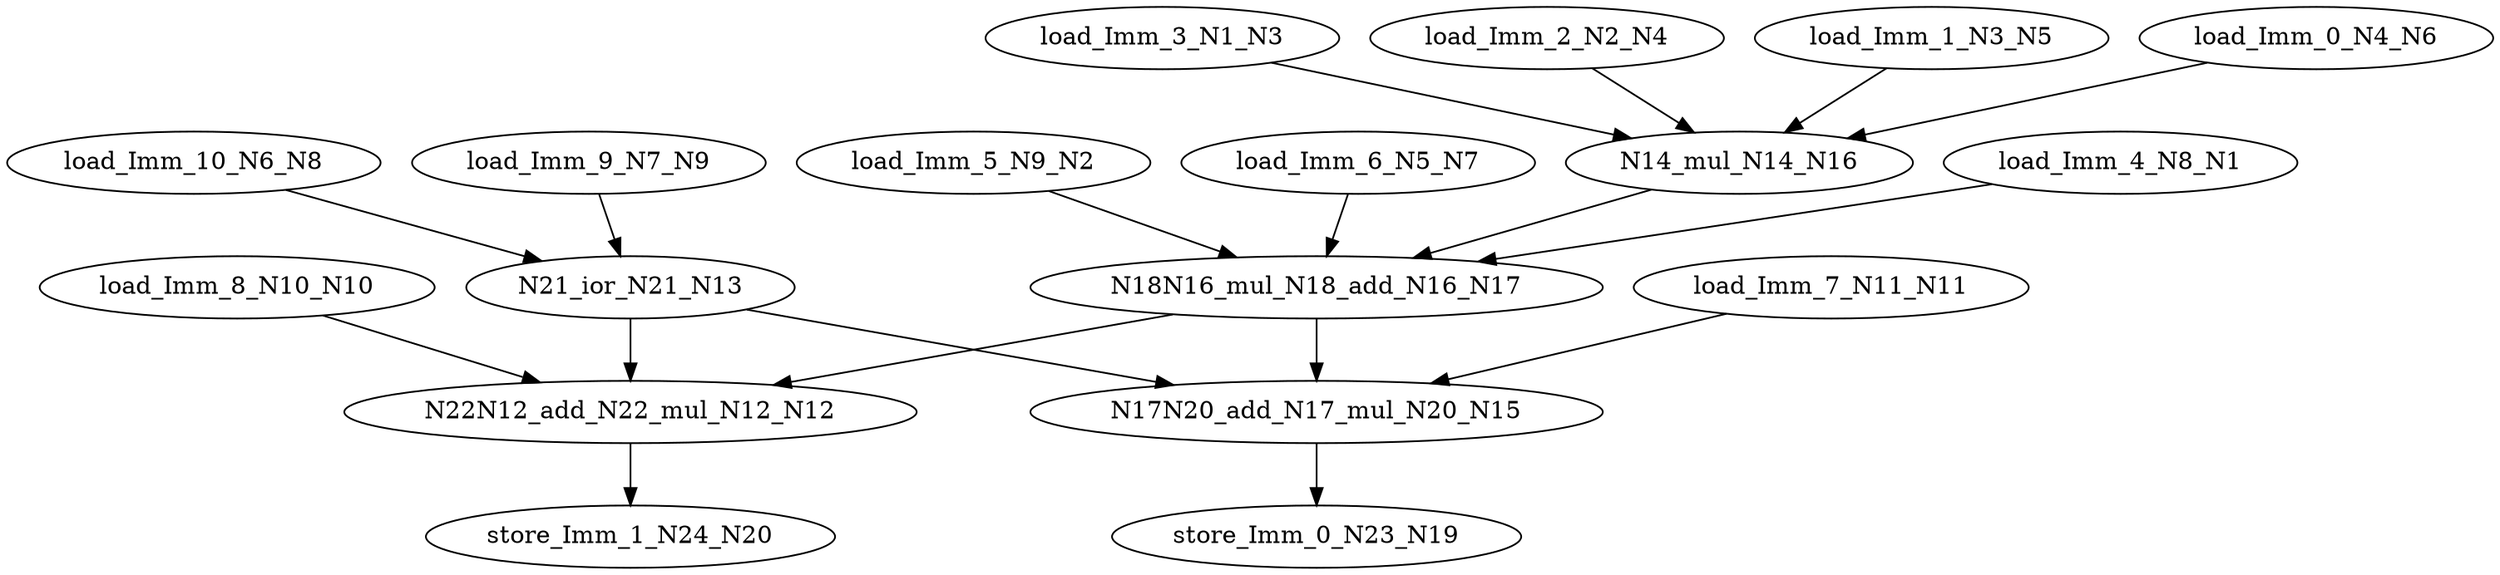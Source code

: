 digraph graphname {
N12 [color="black", ntype="operation", label="N22N12_add_N22_mul_N12_N12"];
N13 [color="black", ntype="operation", label="N21_ior_N21_N13"];
N10 [color="black", ntype="invar", label="load_Imm_8_N10_N10"];
N11 [color="black", ntype="invar", label="load_Imm_7_N11_N11"];
N16 [color="black", ntype="operation", label="N14_mul_N14_N16"];
N17 [color="black", ntype="operation", label="N18N16_mul_N18_add_N16_N17"];
N15 [color="black", ntype="operation", label="N17N20_add_N17_mul_N20_N15"];
N19 [color="black", ntype="outvar", label="store_Imm_0_N23_N19"];
N8 [color="black", ntype="invar", label="load_Imm_10_N6_N8"];
N9 [color="black", ntype="invar", label="load_Imm_9_N7_N9"];
N20 [color="black", ntype="outvar", label="store_Imm_1_N24_N20"];
N1 [color="black", ntype="invar", label="load_Imm_4_N8_N1"];
N2 [color="black", ntype="invar", label="load_Imm_5_N9_N2"];
N3 [color="black", ntype="invar", label="load_Imm_3_N1_N3"];
N4 [color="black", ntype="invar", label="load_Imm_2_N2_N4"];
N5 [color="black", ntype="invar", label="load_Imm_1_N3_N5"];
N6 [color="black", ntype="invar", label="load_Imm_0_N4_N6"];
N7 [color="black", ntype="invar", label="load_Imm_6_N5_N7"];
N12 -> N20;
N13 -> N12;
N13 -> N15;
N10 -> N12;
N11 -> N15;
N16 -> N17;
N17 -> N15;
N17 -> N12;
N15 -> N19;
N8 -> N13;
N9 -> N13;
N1 -> N17;
N2 -> N17;
N3 -> N16;
N4 -> N16;
N5 -> N16;
N6 -> N16;
N7 -> N17;
}
